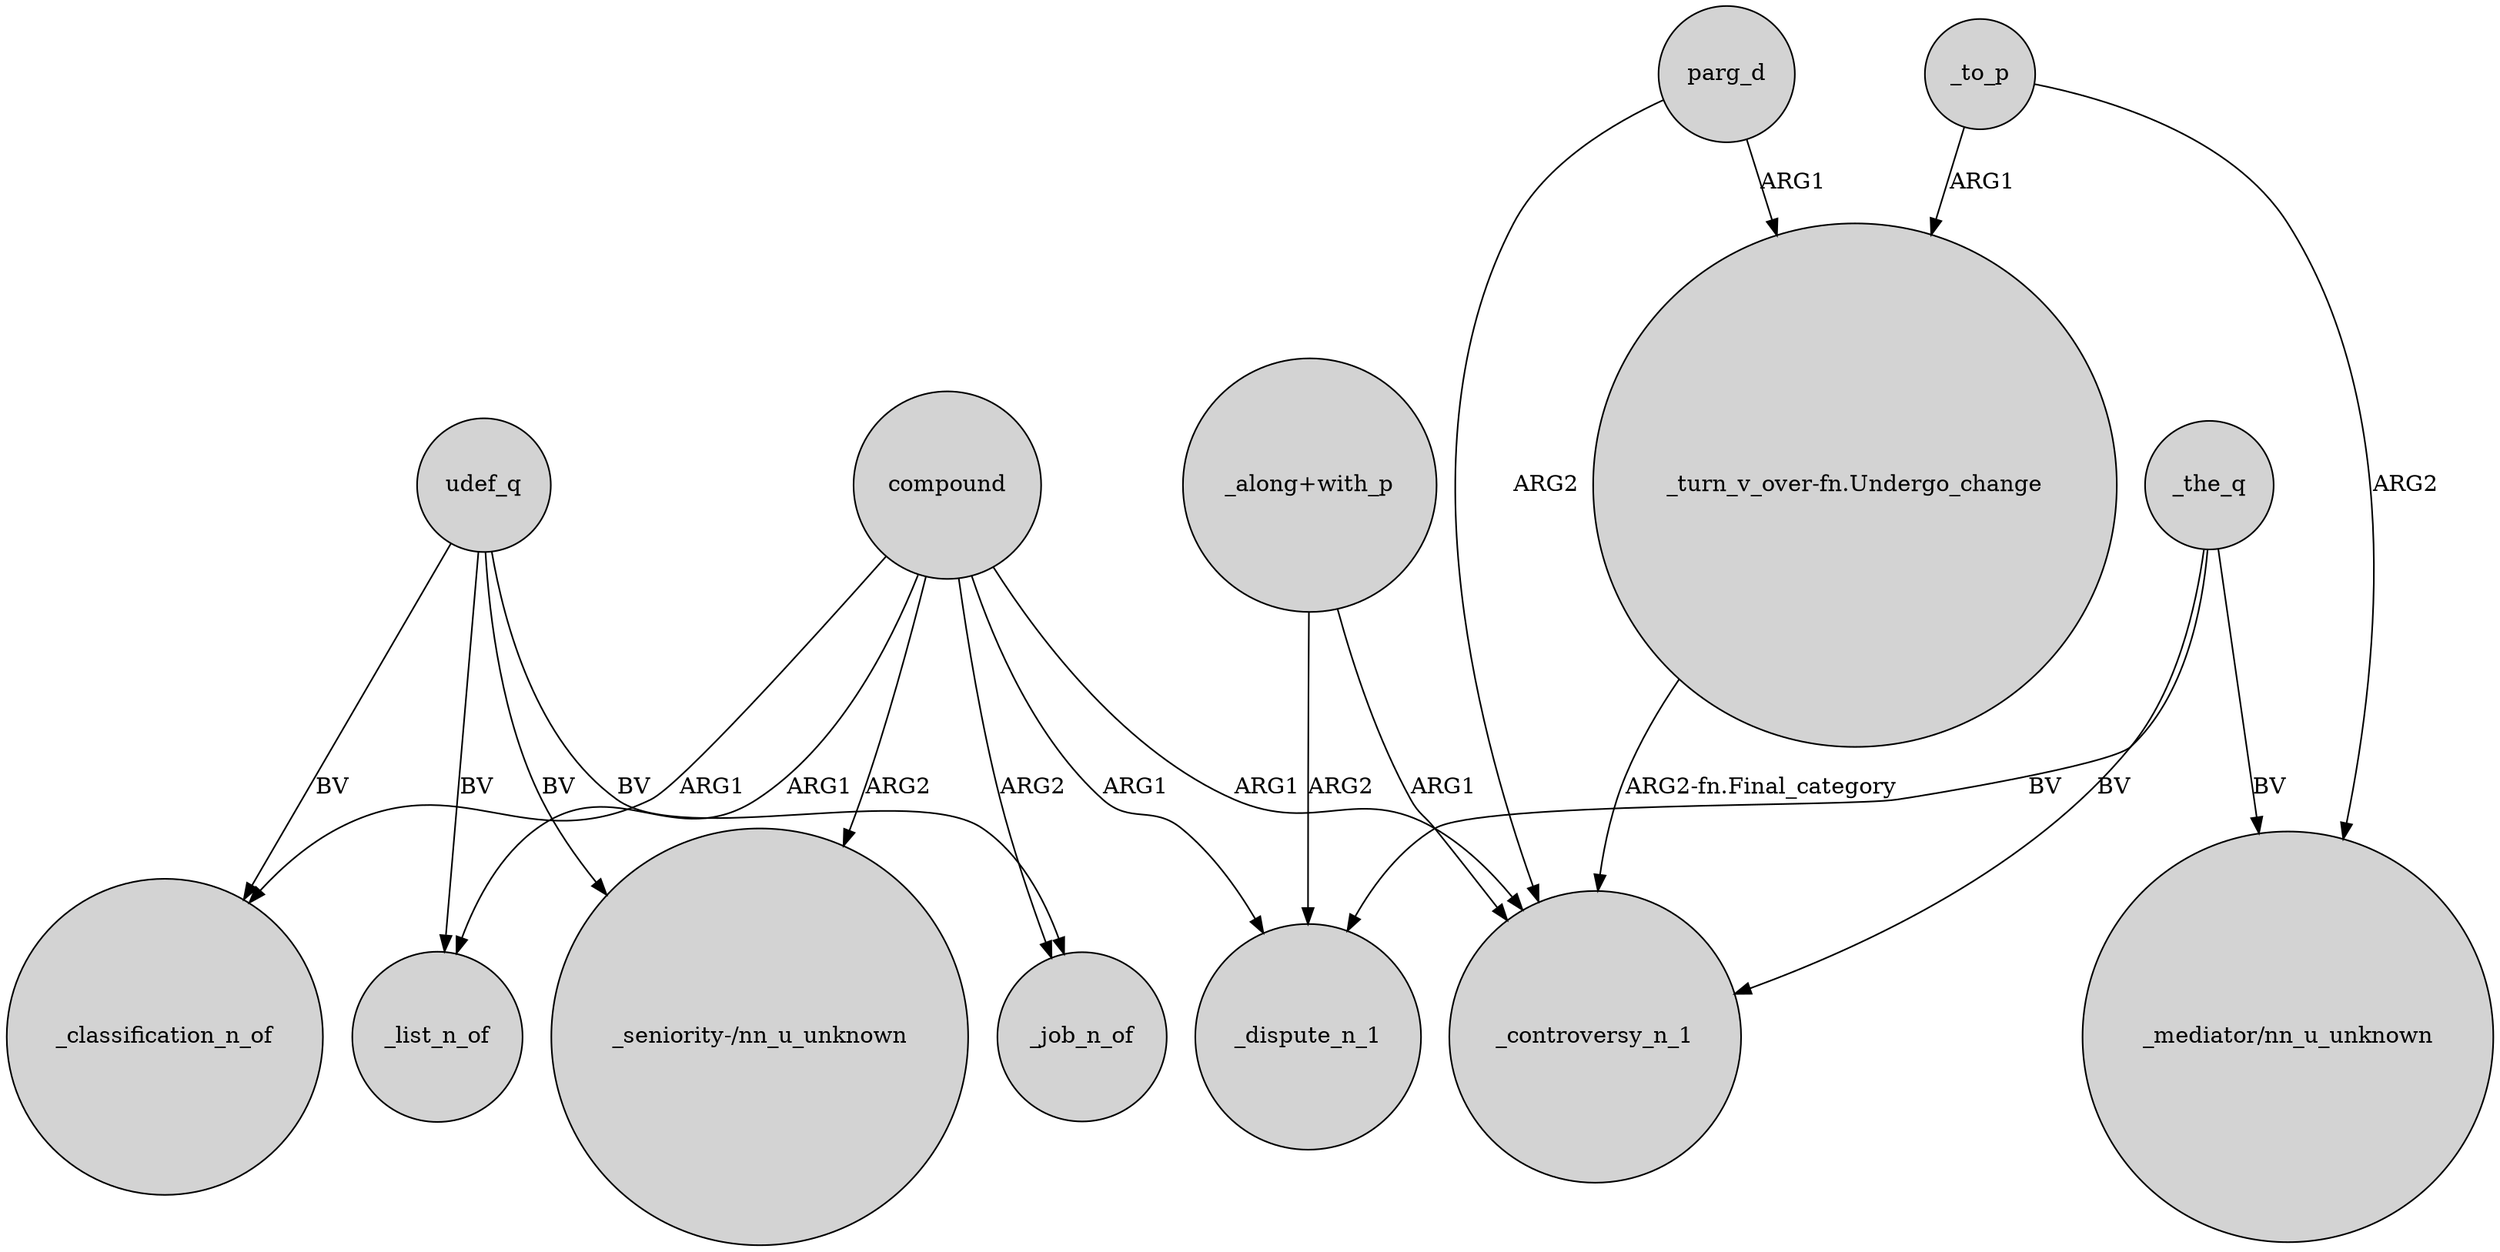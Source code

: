 digraph {
	node [shape=circle style=filled]
	udef_q -> _job_n_of [label=BV]
	compound -> _dispute_n_1 [label=ARG1]
	"_turn_v_over-fn.Undergo_change" -> _controversy_n_1 [label="ARG2-fn.Final_category"]
	compound -> _job_n_of [label=ARG2]
	_to_p -> "_mediator/nn_u_unknown" [label=ARG2]
	_to_p -> "_turn_v_over-fn.Undergo_change" [label=ARG1]
	parg_d -> _controversy_n_1 [label=ARG2]
	udef_q -> "_seniority-/nn_u_unknown" [label=BV]
	compound -> _controversy_n_1 [label=ARG1]
	parg_d -> "_turn_v_over-fn.Undergo_change" [label=ARG1]
	udef_q -> _classification_n_of [label=BV]
	"_along+with_p" -> _controversy_n_1 [label=ARG1]
	_the_q -> "_mediator/nn_u_unknown" [label=BV]
	_the_q -> _controversy_n_1 [label=BV]
	_the_q -> _dispute_n_1 [label=BV]
	compound -> _list_n_of [label=ARG1]
	udef_q -> _list_n_of [label=BV]
	compound -> "_seniority-/nn_u_unknown" [label=ARG2]
	"_along+with_p" -> _dispute_n_1 [label=ARG2]
	compound -> _classification_n_of [label=ARG1]
}
